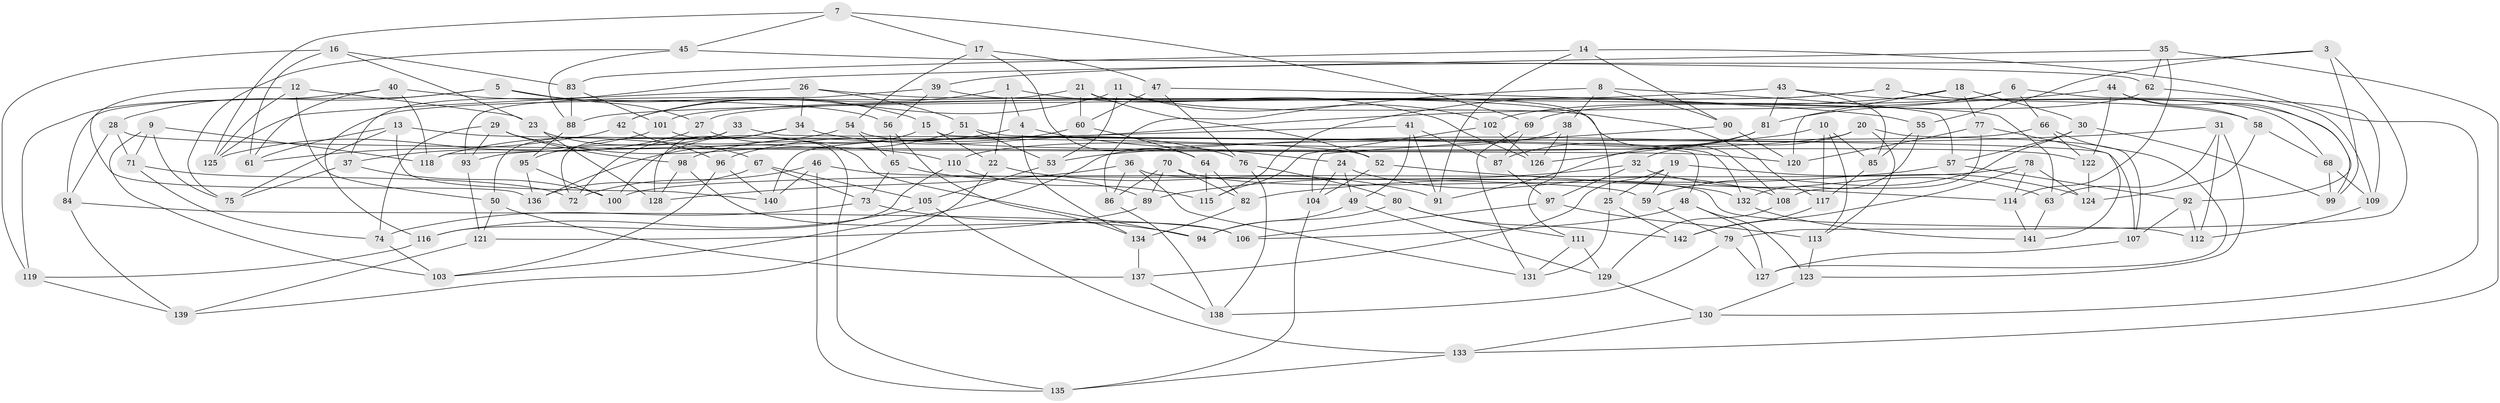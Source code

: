 // coarse degree distribution, {8: 0.056338028169014086, 7: 0.028169014084507043, 11: 0.056338028169014086, 9: 0.07042253521126761, 10: 0.07042253521126761, 4: 0.6056338028169014, 3: 0.08450704225352113, 6: 0.014084507042253521, 5: 0.014084507042253521}
// Generated by graph-tools (version 1.1) at 2025/53/03/04/25 22:53:46]
// undirected, 142 vertices, 284 edges
graph export_dot {
  node [color=gray90,style=filled];
  1;
  2;
  3;
  4;
  5;
  6;
  7;
  8;
  9;
  10;
  11;
  12;
  13;
  14;
  15;
  16;
  17;
  18;
  19;
  20;
  21;
  22;
  23;
  24;
  25;
  26;
  27;
  28;
  29;
  30;
  31;
  32;
  33;
  34;
  35;
  36;
  37;
  38;
  39;
  40;
  41;
  42;
  43;
  44;
  45;
  46;
  47;
  48;
  49;
  50;
  51;
  52;
  53;
  54;
  55;
  56;
  57;
  58;
  59;
  60;
  61;
  62;
  63;
  64;
  65;
  66;
  67;
  68;
  69;
  70;
  71;
  72;
  73;
  74;
  75;
  76;
  77;
  78;
  79;
  80;
  81;
  82;
  83;
  84;
  85;
  86;
  87;
  88;
  89;
  90;
  91;
  92;
  93;
  94;
  95;
  96;
  97;
  98;
  99;
  100;
  101;
  102;
  103;
  104;
  105;
  106;
  107;
  108;
  109;
  110;
  111;
  112;
  113;
  114;
  115;
  116;
  117;
  118;
  119;
  120;
  121;
  122;
  123;
  124;
  125;
  126;
  127;
  128;
  129;
  130;
  131;
  132;
  133;
  134;
  135;
  136;
  137;
  138;
  139;
  140;
  141;
  142;
  1 -- 126;
  1 -- 4;
  1 -- 22;
  1 -- 42;
  2 -- 99;
  2 -- 101;
  2 -- 68;
  2 -- 27;
  3 -- 55;
  3 -- 39;
  3 -- 79;
  3 -- 99;
  4 -- 24;
  4 -- 98;
  4 -- 134;
  5 -- 28;
  5 -- 84;
  5 -- 15;
  5 -- 27;
  6 -- 66;
  6 -- 102;
  6 -- 81;
  6 -- 109;
  7 -- 125;
  7 -- 17;
  7 -- 69;
  7 -- 45;
  8 -- 86;
  8 -- 38;
  8 -- 90;
  8 -- 57;
  9 -- 118;
  9 -- 103;
  9 -- 75;
  9 -- 71;
  10 -- 85;
  10 -- 117;
  10 -- 113;
  10 -- 126;
  11 -- 53;
  11 -- 117;
  11 -- 42;
  11 -- 102;
  12 -- 23;
  12 -- 125;
  12 -- 50;
  12 -- 136;
  13 -- 52;
  13 -- 75;
  13 -- 140;
  13 -- 61;
  14 -- 130;
  14 -- 90;
  14 -- 83;
  14 -- 91;
  15 -- 107;
  15 -- 22;
  15 -- 100;
  16 -- 61;
  16 -- 119;
  16 -- 23;
  16 -- 83;
  17 -- 47;
  17 -- 54;
  17 -- 64;
  18 -- 77;
  18 -- 30;
  18 -- 120;
  18 -- 115;
  19 -- 137;
  19 -- 124;
  19 -- 59;
  19 -- 25;
  20 -- 93;
  20 -- 32;
  20 -- 107;
  20 -- 113;
  21 -- 116;
  21 -- 60;
  21 -- 52;
  21 -- 25;
  22 -- 139;
  22 -- 91;
  23 -- 67;
  23 -- 128;
  24 -- 49;
  24 -- 108;
  24 -- 104;
  25 -- 131;
  25 -- 142;
  26 -- 51;
  26 -- 34;
  26 -- 125;
  26 -- 63;
  27 -- 37;
  27 -- 94;
  28 -- 71;
  28 -- 84;
  28 -- 120;
  29 -- 110;
  29 -- 74;
  29 -- 98;
  29 -- 93;
  30 -- 57;
  30 -- 59;
  30 -- 99;
  31 -- 53;
  31 -- 123;
  31 -- 63;
  31 -- 112;
  32 -- 97;
  32 -- 63;
  32 -- 89;
  33 -- 72;
  33 -- 48;
  33 -- 50;
  33 -- 95;
  34 -- 128;
  34 -- 72;
  34 -- 76;
  35 -- 62;
  35 -- 37;
  35 -- 114;
  35 -- 133;
  36 -- 86;
  36 -- 128;
  36 -- 112;
  36 -- 131;
  37 -- 100;
  37 -- 75;
  38 -- 111;
  38 -- 110;
  38 -- 126;
  39 -- 56;
  39 -- 93;
  39 -- 108;
  40 -- 56;
  40 -- 119;
  40 -- 118;
  40 -- 61;
  41 -- 118;
  41 -- 87;
  41 -- 91;
  41 -- 49;
  42 -- 61;
  42 -- 96;
  43 -- 85;
  43 -- 58;
  43 -- 88;
  43 -- 81;
  44 -- 92;
  44 -- 140;
  44 -- 122;
  44 -- 58;
  45 -- 62;
  45 -- 75;
  45 -- 88;
  46 -- 72;
  46 -- 59;
  46 -- 140;
  46 -- 135;
  47 -- 60;
  47 -- 76;
  47 -- 55;
  48 -- 106;
  48 -- 123;
  48 -- 127;
  49 -- 94;
  49 -- 129;
  50 -- 121;
  50 -- 137;
  51 -- 136;
  51 -- 132;
  51 -- 53;
  52 -- 104;
  52 -- 114;
  53 -- 105;
  54 -- 118;
  54 -- 122;
  54 -- 65;
  55 -- 85;
  55 -- 132;
  56 -- 134;
  56 -- 65;
  57 -- 92;
  57 -- 82;
  58 -- 68;
  58 -- 124;
  59 -- 79;
  60 -- 64;
  60 -- 96;
  62 -- 69;
  62 -- 109;
  63 -- 141;
  64 -- 82;
  64 -- 115;
  65 -- 89;
  65 -- 73;
  66 -- 127;
  66 -- 103;
  66 -- 122;
  67 -- 105;
  67 -- 73;
  67 -- 136;
  68 -- 99;
  68 -- 109;
  69 -- 87;
  69 -- 131;
  70 -- 89;
  70 -- 132;
  70 -- 82;
  70 -- 86;
  71 -- 72;
  71 -- 74;
  73 -- 74;
  73 -- 94;
  74 -- 103;
  76 -- 80;
  76 -- 138;
  77 -- 108;
  77 -- 141;
  77 -- 120;
  78 -- 114;
  78 -- 124;
  78 -- 142;
  78 -- 100;
  79 -- 138;
  79 -- 127;
  80 -- 94;
  80 -- 111;
  80 -- 142;
  81 -- 91;
  81 -- 87;
  82 -- 134;
  83 -- 88;
  83 -- 101;
  84 -- 139;
  84 -- 106;
  85 -- 117;
  86 -- 138;
  87 -- 97;
  88 -- 95;
  89 -- 121;
  90 -- 120;
  90 -- 104;
  92 -- 112;
  92 -- 107;
  93 -- 121;
  95 -- 136;
  95 -- 100;
  96 -- 140;
  96 -- 103;
  97 -- 113;
  97 -- 106;
  98 -- 106;
  98 -- 128;
  101 -- 125;
  101 -- 135;
  102 -- 115;
  102 -- 126;
  104 -- 135;
  105 -- 116;
  105 -- 133;
  107 -- 127;
  108 -- 129;
  109 -- 112;
  110 -- 115;
  110 -- 116;
  111 -- 131;
  111 -- 129;
  113 -- 123;
  114 -- 141;
  116 -- 119;
  117 -- 142;
  119 -- 139;
  121 -- 139;
  122 -- 124;
  123 -- 130;
  129 -- 130;
  130 -- 133;
  132 -- 141;
  133 -- 135;
  134 -- 137;
  137 -- 138;
}
